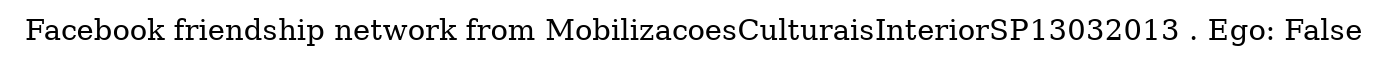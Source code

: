 digraph  {
	graph [label="Facebook friendship network from MobilizacoesCulturaisInteriorSP13032013 . Ego: False"];
}
